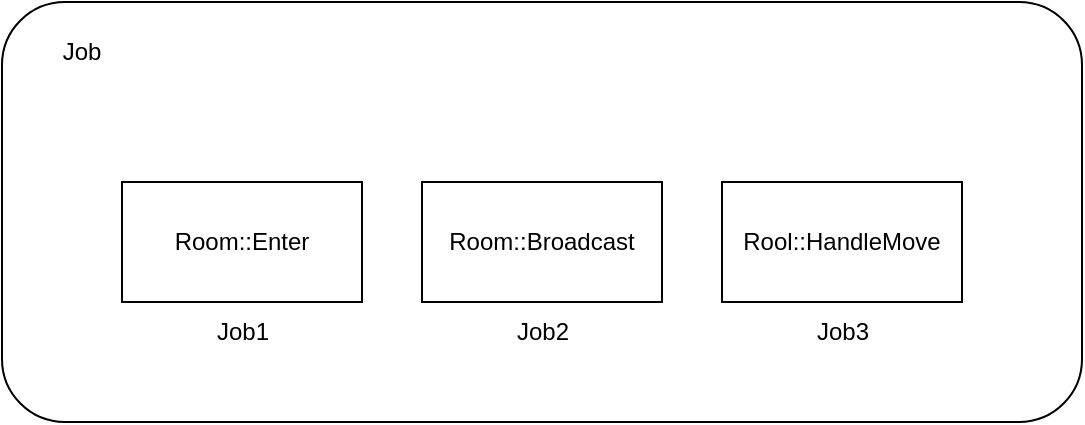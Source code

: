 <mxfile version="26.2.2">
  <diagram name="페이지-1" id="k0jxq62fyK7dZnTAlxNJ">
    <mxGraphModel dx="586" dy="406" grid="1" gridSize="10" guides="1" tooltips="1" connect="1" arrows="1" fold="1" page="1" pageScale="1" pageWidth="827" pageHeight="1169" math="0" shadow="0">
      <root>
        <mxCell id="0" />
        <mxCell id="1" parent="0" />
        <mxCell id="SF65Km26Ta-V-sL70tYj-2" value="" style="rounded=1;whiteSpace=wrap;html=1;" parent="1" vertex="1">
          <mxGeometry x="30" y="130" width="540" height="210" as="geometry" />
        </mxCell>
        <mxCell id="SF65Km26Ta-V-sL70tYj-3" value="Room::Enter" style="rounded=0;whiteSpace=wrap;html=1;" parent="1" vertex="1">
          <mxGeometry x="90" y="220" width="120" height="60" as="geometry" />
        </mxCell>
        <mxCell id="SF65Km26Ta-V-sL70tYj-4" value="Room::Broadcast" style="rounded=0;whiteSpace=wrap;html=1;" parent="1" vertex="1">
          <mxGeometry x="240" y="220" width="120" height="60" as="geometry" />
        </mxCell>
        <mxCell id="SF65Km26Ta-V-sL70tYj-5" value="Job" style="text;html=1;align=center;verticalAlign=middle;whiteSpace=wrap;rounded=0;" parent="1" vertex="1">
          <mxGeometry x="40" y="140" width="60" height="30" as="geometry" />
        </mxCell>
        <mxCell id="SF65Km26Ta-V-sL70tYj-6" value="Rool::HandleMove" style="rounded=0;whiteSpace=wrap;html=1;" parent="1" vertex="1">
          <mxGeometry x="390" y="220" width="120" height="60" as="geometry" />
        </mxCell>
        <mxCell id="SF65Km26Ta-V-sL70tYj-7" value="Job1" style="text;html=1;align=center;verticalAlign=middle;resizable=0;points=[];autosize=1;strokeColor=none;fillColor=none;" parent="1" vertex="1">
          <mxGeometry x="125" y="280" width="50" height="30" as="geometry" />
        </mxCell>
        <mxCell id="SF65Km26Ta-V-sL70tYj-8" value="Job2" style="text;html=1;align=center;verticalAlign=middle;resizable=0;points=[];autosize=1;strokeColor=none;fillColor=none;" parent="1" vertex="1">
          <mxGeometry x="275" y="280" width="50" height="30" as="geometry" />
        </mxCell>
        <mxCell id="SF65Km26Ta-V-sL70tYj-9" value="Job3" style="text;html=1;align=center;verticalAlign=middle;resizable=0;points=[];autosize=1;strokeColor=none;fillColor=none;" parent="1" vertex="1">
          <mxGeometry x="425" y="280" width="50" height="30" as="geometry" />
        </mxCell>
      </root>
    </mxGraphModel>
  </diagram>
</mxfile>
